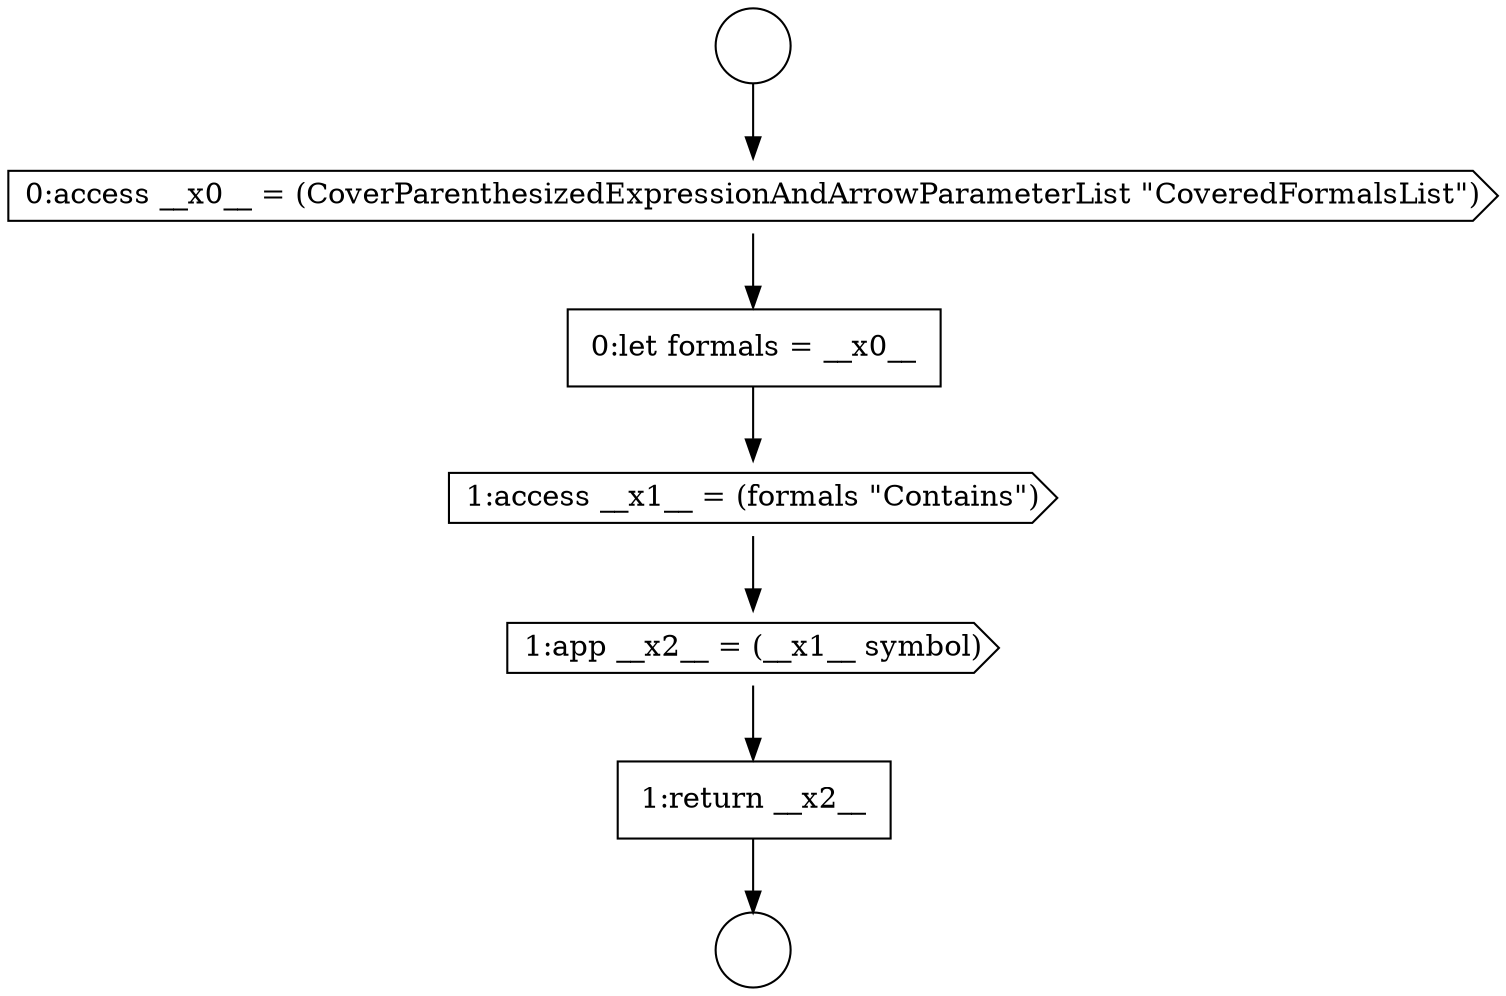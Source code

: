 digraph {
  node8082 [shape=circle label=" " color="black" fillcolor="white" style=filled]
  node8086 [shape=cds, label=<<font color="black">1:app __x2__ = (__x1__ symbol)</font>> color="black" fillcolor="white" style=filled]
  node8081 [shape=circle label=" " color="black" fillcolor="white" style=filled]
  node8085 [shape=cds, label=<<font color="black">1:access __x1__ = (formals &quot;Contains&quot;)</font>> color="black" fillcolor="white" style=filled]
  node8084 [shape=none, margin=0, label=<<font color="black">
    <table border="0" cellborder="1" cellspacing="0" cellpadding="10">
      <tr><td align="left">0:let formals = __x0__</td></tr>
    </table>
  </font>> color="black" fillcolor="white" style=filled]
  node8087 [shape=none, margin=0, label=<<font color="black">
    <table border="0" cellborder="1" cellspacing="0" cellpadding="10">
      <tr><td align="left">1:return __x2__</td></tr>
    </table>
  </font>> color="black" fillcolor="white" style=filled]
  node8083 [shape=cds, label=<<font color="black">0:access __x0__ = (CoverParenthesizedExpressionAndArrowParameterList &quot;CoveredFormalsList&quot;)</font>> color="black" fillcolor="white" style=filled]
  node8084 -> node8085 [ color="black"]
  node8083 -> node8084 [ color="black"]
  node8085 -> node8086 [ color="black"]
  node8087 -> node8082 [ color="black"]
  node8086 -> node8087 [ color="black"]
  node8081 -> node8083 [ color="black"]
}
